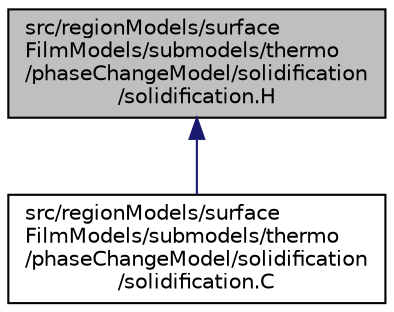 digraph "src/regionModels/surfaceFilmModels/submodels/thermo/phaseChangeModel/solidification/solidification.H"
{
  bgcolor="transparent";
  edge [fontname="Helvetica",fontsize="10",labelfontname="Helvetica",labelfontsize="10"];
  node [fontname="Helvetica",fontsize="10",shape=record];
  Node349 [label="src/regionModels/surface\lFilmModels/submodels/thermo\l/phaseChangeModel/solidification\l/solidification.H",height=0.2,width=0.4,color="black", fillcolor="grey75", style="filled", fontcolor="black"];
  Node349 -> Node350 [dir="back",color="midnightblue",fontsize="10",style="solid",fontname="Helvetica"];
  Node350 [label="src/regionModels/surface\lFilmModels/submodels/thermo\l/phaseChangeModel/solidification\l/solidification.C",height=0.2,width=0.4,color="black",URL="$a14432.html"];
}
